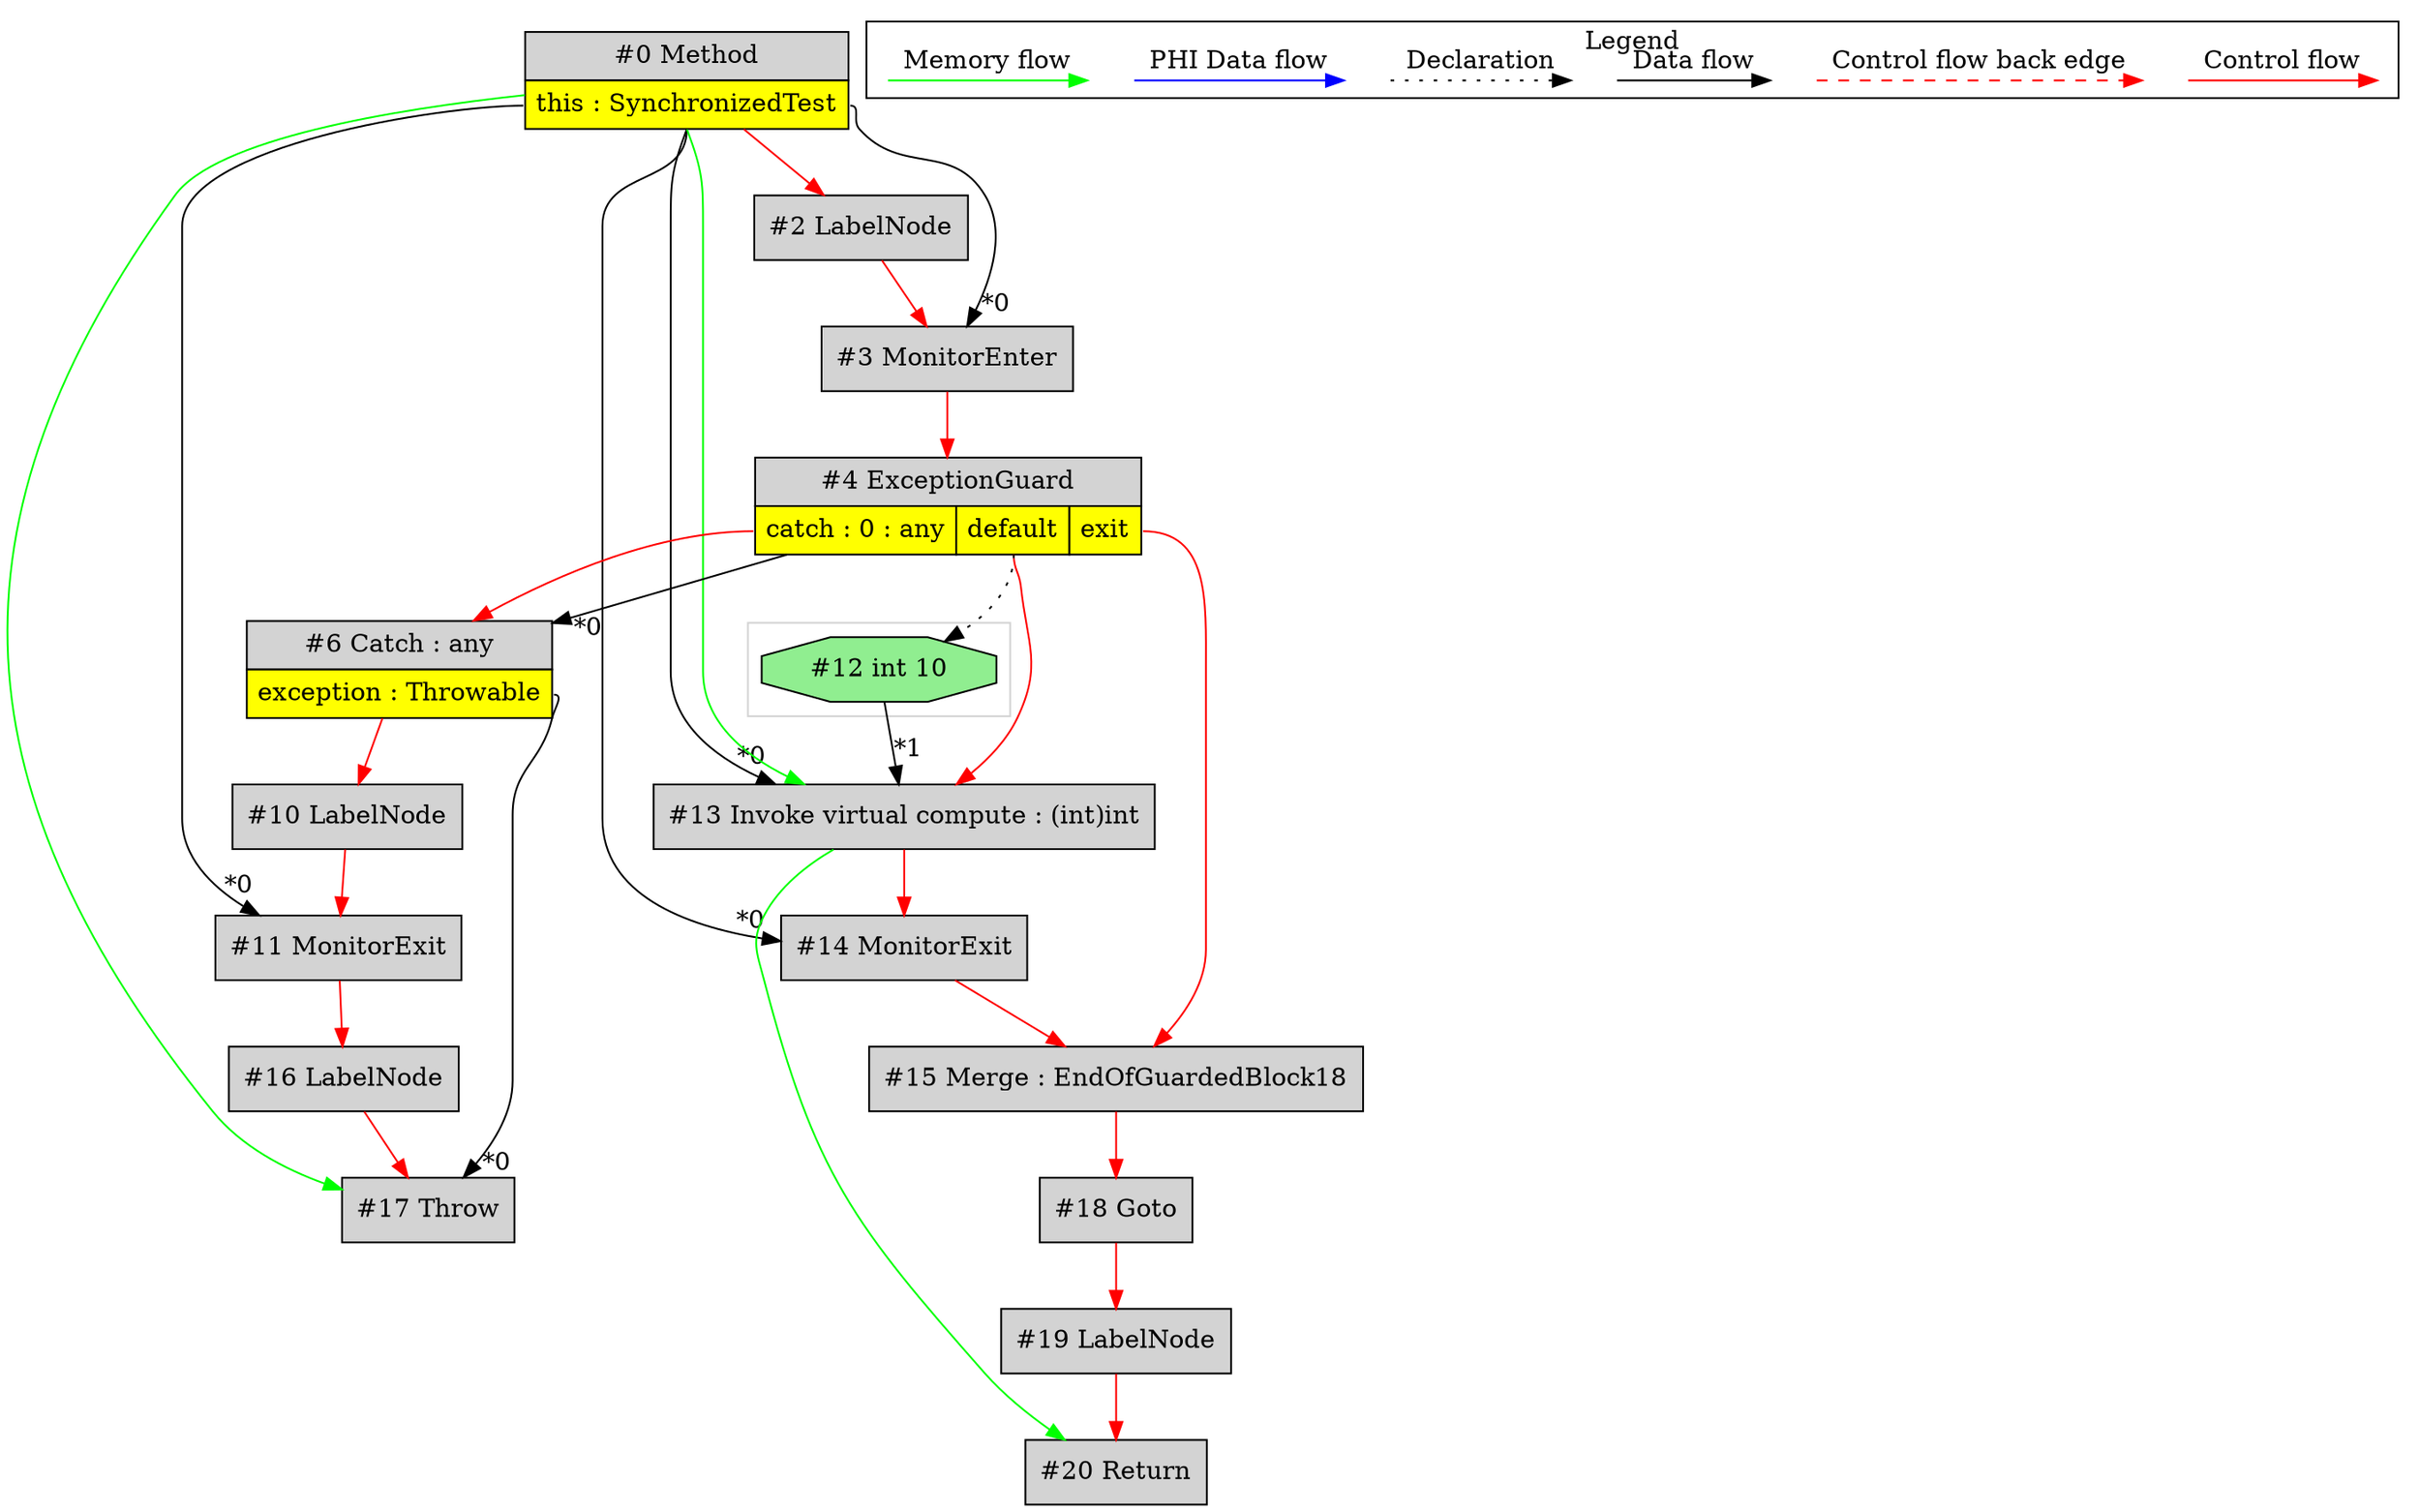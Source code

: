 digraph {
 ordering="in";
 node0[margin="0", label=<<table border="0" cellborder="1" cellspacing="0" cellpadding="5"><tr><td colspan="1">#0 Method</td></tr><tr><td port="prj1" bgcolor="yellow">this : SynchronizedTest</td></tr></table>>,shape=none, fillcolor=lightgrey, style=filled];
 node3[label="#3 MonitorEnter",shape=box, fillcolor=lightgrey, style=filled];
 node0:prj1 -> node3[headlabel="*0", labeldistance=2];
 node2 -> node3[labeldistance=2, color=red, fontcolor=red];
 node2[label="#2 LabelNode",shape=box, fillcolor=lightgrey, style=filled];
 node0 -> node2[labeldistance=2, color=red, fontcolor=red];
 node4[margin="0", label=<<table border="0" cellborder="1" cellspacing="0" cellpadding="5"><tr><td colspan="3">#4 ExceptionGuard</td></tr><tr><td port="prj5" bgcolor="yellow">catch : 0 : any</td><td port="prj7" bgcolor="yellow">default</td><td port="prj8" bgcolor="yellow">exit</td></tr></table>>,shape=none, fillcolor=lightgrey, style=filled];
 node3 -> node4[labeldistance=2, color=red, fontcolor=red];
 node6[margin="0", label=<<table border="0" cellborder="1" cellspacing="0" cellpadding="5"><tr><td colspan="1">#6 Catch : any</td></tr><tr><td port="prj9" bgcolor="yellow">exception : Throwable</td></tr></table>>,shape=none, fillcolor=lightgrey, style=filled];
 node4 -> node6[headlabel="*0", labeldistance=2];
 node4:prj5 -> node6[labeldistance=2, color=red, fontcolor=red];
 node10[label="#10 LabelNode",shape=box, fillcolor=lightgrey, style=filled];
 node6 -> node10[labeldistance=2, color=red, fontcolor=red];
 node11[label="#11 MonitorExit",shape=box, fillcolor=lightgrey, style=filled];
 node0:prj1 -> node11[headlabel="*0", labeldistance=2];
 node10 -> node11[labeldistance=2, color=red, fontcolor=red];
 node16[label="#16 LabelNode",shape=box, fillcolor=lightgrey, style=filled];
 node11 -> node16[labeldistance=2, color=red, fontcolor=red];
 node17[label="#17 Throw",shape=box, fillcolor=lightgrey, style=filled];
 node6:prj9 -> node17[headlabel="*0", labeldistance=2];
 node16 -> node17[labeldistance=2, color=red, fontcolor=red];
 node0 -> node17[labeldistance=2, color=green, constraint=false];
 node15[label="#15 Merge : EndOfGuardedBlock18",shape=box, fillcolor=lightgrey, style=filled];
 node14 -> node15[labeldistance=2, color=red, fontcolor=red];
 node4:prj8 -> node15[labeldistance=2, color=red, fontcolor=red];
 node14[label="#14 MonitorExit",shape=box, fillcolor=lightgrey, style=filled];
 node0:prj1 -> node14[headlabel="*0", labeldistance=2];
 node13 -> node14[labeldistance=2, color=red, fontcolor=red];
 node13[label="#13 Invoke virtual compute : (int)int",shape=box, fillcolor=lightgrey, style=filled];
 node0:prj1 -> node13[headlabel="*0", labeldistance=2];
 node12 -> node13[headlabel="*1", labeldistance=2];
 node4:prj7 -> node13[labeldistance=2, color=red, fontcolor=red];
 node0 -> node13[labeldistance=2, color=green, constraint=false];
 node12[label="#12 int 10",shape=octagon, fillcolor=lightgreen, style=filled];
 node4:prj7 -> node12[style=dotted];
 node20[label="#20 Return",shape=box, fillcolor=lightgrey, style=filled];
 node19 -> node20[labeldistance=2, color=red, fontcolor=red];
 node13 -> node20[labeldistance=2, color=green, constraint=false];
 node19[label="#19 LabelNode",shape=box, fillcolor=lightgrey, style=filled];
 node18 -> node19[labeldistance=2, color=red, fontcolor=red];
 node18[label="#18 Goto",shape=box, fillcolor=lightgrey, style=filled];
 node15 -> node18[labeldistance=2, color=red, fontcolor=red];
 subgraph cluster_0 {
  color=lightgray;
  node12;
 }
 subgraph cluster_000 {
  label = "Legend";
  node [shape=point]
  {
   rank=same;
   c0 [style = invis];
   c1 [style = invis];
   c2 [style = invis];
   c3 [style = invis];
   d0 [style = invis];
   d1 [style = invis];
   d2 [style = invis];
   d3 [style = invis];
   d4 [style = invis];
   d5 [style = invis];
   d6 [style = invis];
   d7 [style = invis];
  }
  c0 -> c1 [label="Control flow", style=solid, color=red]
  c2 -> c3 [label="Control flow back edge", style=dashed, color=red]
  d0 -> d1 [label="Data flow"]
  d2 -> d3 [label="Declaration", style=dotted]
  d4 -> d5 [label="PHI Data flow", color=blue]
  d6 -> d7 [label="Memory flow", color=green]
 }

}

